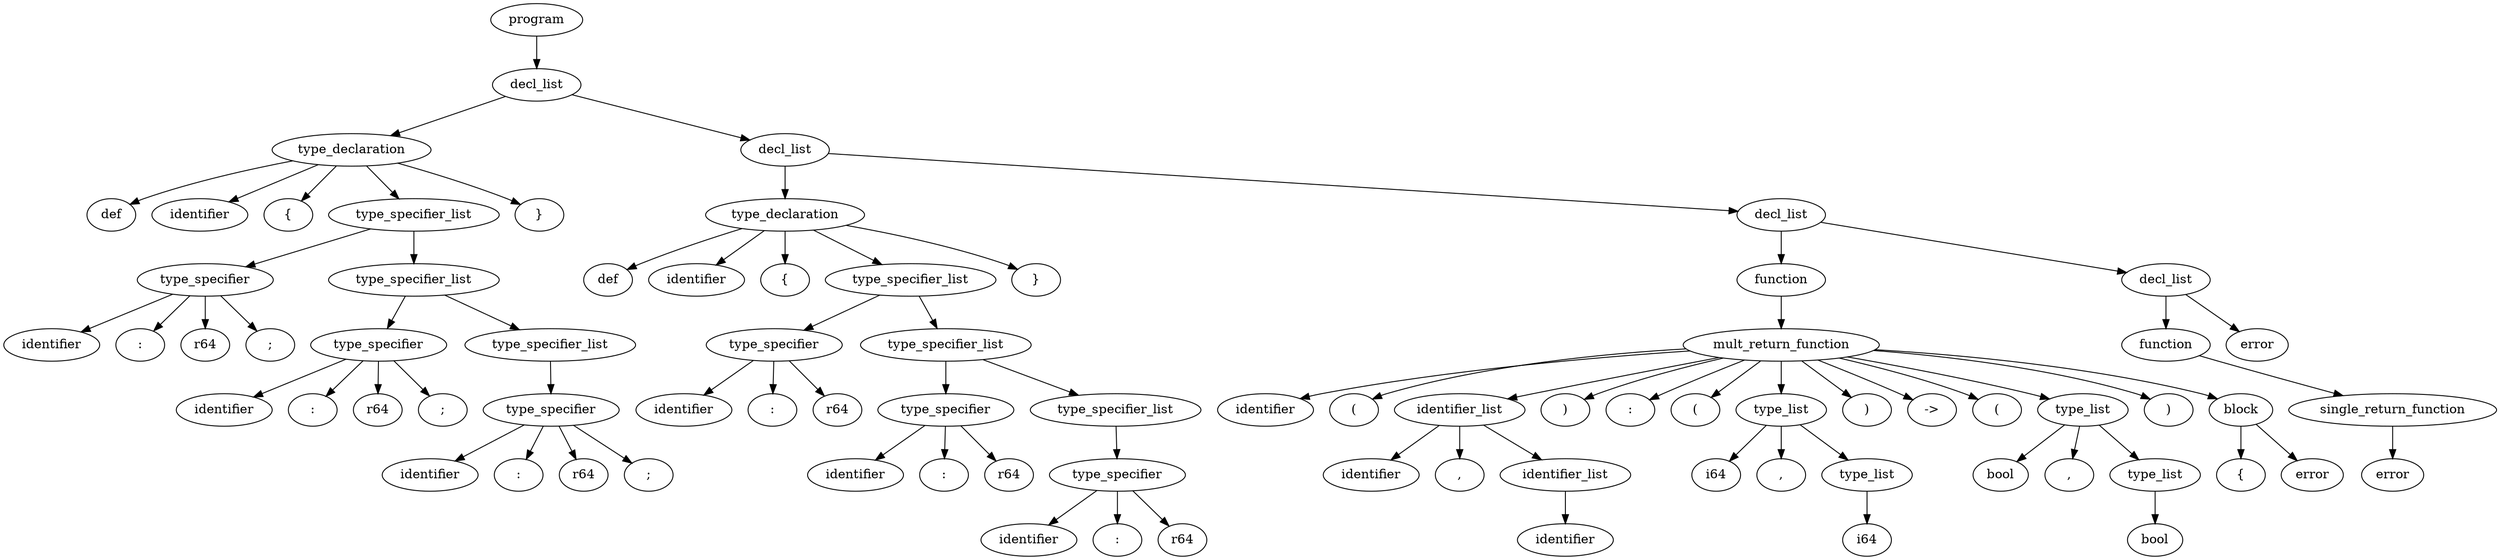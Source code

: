 digraph ast
{
	node1 [label="program"];
	node1 -> node2;
	node2 [label="decl_list"];
	node2 -> node3;
	node3 [label="type_declaration"];
	node3 -> node4;
	node4 [label="def"];
	node3 -> node5;
	node5 [label="identifier"];
	node3 -> node6;
	node6 [label="{"];
	node3 -> node7;
	node7 [label="type_specifier_list"];
	node7 -> node8;
	node8 [label="type_specifier"];
	node8 -> node9;
	node9 [label="identifier"];
	node8 -> node10;
	node10 [label=":"];
	node8 -> node11;
	node11 [label="r64"];
	node8 -> node12;
	node12 [label=";"];
	node7 -> node13;
	node13 [label="type_specifier_list"];
	node13 -> node14;
	node14 [label="type_specifier"];
	node14 -> node15;
	node15 [label="identifier"];
	node14 -> node16;
	node16 [label=":"];
	node14 -> node17;
	node17 [label="r64"];
	node14 -> node18;
	node18 [label=";"];
	node13 -> node19;
	node19 [label="type_specifier_list"];
	node19 -> node20;
	node20 [label="type_specifier"];
	node20 -> node21;
	node21 [label="identifier"];
	node20 -> node22;
	node22 [label=":"];
	node20 -> node23;
	node23 [label="r64"];
	node20 -> node24;
	node24 [label=";"];
	node3 -> node25;
	node25 [label="}"];
	node2 -> node26;
	node26 [label="decl_list"];
	node26 -> node27;
	node27 [label="type_declaration"];
	node27 -> node28;
	node28 [label="def"];
	node27 -> node29;
	node29 [label="identifier"];
	node27 -> node30;
	node30 [label="{"];
	node27 -> node31;
	node31 [label="type_specifier_list"];
	node31 -> node32;
	node32 [label="type_specifier"];
	node32 -> node33;
	node33 [label="identifier"];
	node32 -> node34;
	node34 [label=":"];
	node32 -> node35;
	node35 [label="r64"];
	node31 -> node36;
	node36 [label="type_specifier_list"];
	node36 -> node37;
	node37 [label="type_specifier"];
	node37 -> node38;
	node38 [label="identifier"];
	node37 -> node39;
	node39 [label=":"];
	node37 -> node40;
	node40 [label="r64"];
	node36 -> node41;
	node41 [label="type_specifier_list"];
	node41 -> node42;
	node42 [label="type_specifier"];
	node42 -> node43;
	node43 [label="identifier"];
	node42 -> node44;
	node44 [label=":"];
	node42 -> node45;
	node45 [label="r64"];
	node27 -> node46;
	node46 [label="}"];
	node26 -> node47;
	node47 [label="decl_list"];
	node47 -> node48;
	node48 [label="function"];
	node48 -> node49;
	node49 [label="mult_return_function"];
	node49 -> node50;
	node50 [label="identifier"];
	node49 -> node51;
	node51 [label="("];
	node49 -> node52;
	node52 [label="identifier_list"];
	node52 -> node53;
	node53 [label="identifier"];
	node52 -> node54;
	node54 [label=","];
	node52 -> node55;
	node55 [label="identifier_list"];
	node55 -> node56;
	node56 [label="identifier"];
	node49 -> node57;
	node57 [label=")"];
	node49 -> node58;
	node58 [label=":"];
	node49 -> node59;
	node59 [label="("];
	node49 -> node60;
	node60 [label="type_list"];
	node60 -> node61;
	node61 [label="i64"];
	node60 -> node62;
	node62 [label=","];
	node60 -> node63;
	node63 [label="type_list"];
	node63 -> node64;
	node64 [label="i64"];
	node49 -> node65;
	node65 [label=")"];
	node49 -> node66;
	node66 [label="->"];
	node49 -> node67;
	node67 [label="("];
	node49 -> node68;
	node68 [label="type_list"];
	node68 -> node69;
	node69 [label="bool"];
	node68 -> node70;
	node70 [label=","];
	node68 -> node71;
	node71 [label="type_list"];
	node71 -> node72;
	node72 [label="bool"];
	node49 -> node73;
	node73 [label=")"];
	node49 -> node74;
	node74 [label="block"];
	node74 -> node75;
	node75 [label="{"];
	node74 -> node76;
	node76 [label="error"];
	node47 -> node77;
	node77 [label="decl_list"];
	node77 -> node78;
	node78 [label="function"];
	node78 -> node79;
	node79 [label="single_return_function"];
	node79 -> node80;
	node80 [label="error"];
	node77 -> node81;
	node81 [label="error"];
}
